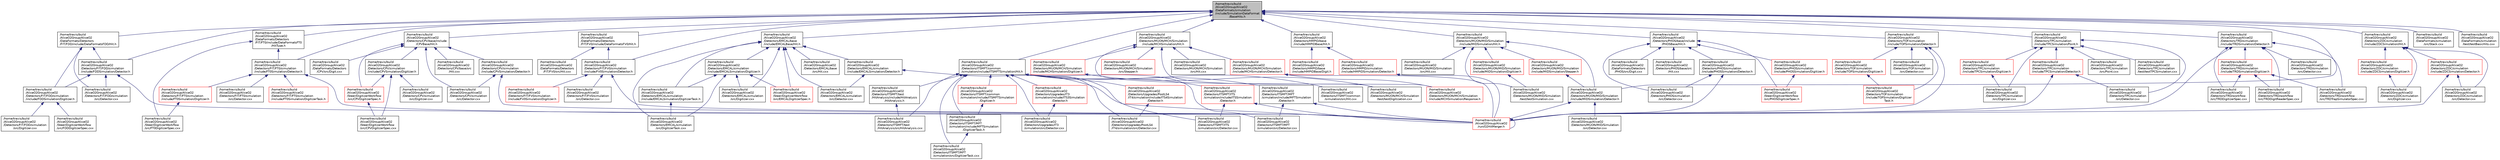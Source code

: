 digraph "/home/travis/build/AliceO2Group/AliceO2/DataFormats/simulation/include/SimulationDataFormat/BaseHits.h"
{
 // INTERACTIVE_SVG=YES
  bgcolor="transparent";
  edge [fontname="Helvetica",fontsize="10",labelfontname="Helvetica",labelfontsize="10"];
  node [fontname="Helvetica",fontsize="10",shape=record];
  Node12 [label="/home/travis/build\l/AliceO2Group/AliceO2\l/DataFormats/simulation\l/include/SimulationDataFormat\l/BaseHits.h",height=0.2,width=0.4,color="black", fillcolor="grey75", style="filled", fontcolor="black"];
  Node12 -> Node13 [dir="back",color="midnightblue",fontsize="10",style="solid",fontname="Helvetica"];
  Node13 [label="/home/travis/build\l/AliceO2Group/AliceO2\l/DataFormats/Detectors\l/FIT/FDD/include/DataFormatsFDD/Hit.h",height=0.2,width=0.4,color="black",URL="$d8/df5/DataFormats_2Detectors_2FIT_2FDD_2include_2DataFormatsFDD_2Hit_8h.html"];
  Node13 -> Node14 [dir="back",color="midnightblue",fontsize="10",style="solid",fontname="Helvetica"];
  Node14 [label="/home/travis/build\l/AliceO2Group/AliceO2\l/Detectors/FIT/FDD/simulation\l/include/FDDSimulation/Detector.h",height=0.2,width=0.4,color="black",URL="$de/d77/FIT_2FDD_2simulation_2include_2FDDSimulation_2Detector_8h.html"];
  Node14 -> Node15 [dir="back",color="midnightblue",fontsize="10",style="solid",fontname="Helvetica"];
  Node15 [label="/home/travis/build\l/AliceO2Group/AliceO2\l/Detectors/FIT/FDD/simulation\l/include/FDDSimulation/Digitizer.h",height=0.2,width=0.4,color="black",URL="$d3/d51/FIT_2FDD_2simulation_2include_2FDDSimulation_2Digitizer_8h.html"];
  Node15 -> Node16 [dir="back",color="midnightblue",fontsize="10",style="solid",fontname="Helvetica"];
  Node16 [label="/home/travis/build\l/AliceO2Group/AliceO2\l/Detectors/FIT/FDD/simulation\l/src/Digitizer.cxx",height=0.2,width=0.4,color="black",URL="$d0/d8c/FIT_2FDD_2simulation_2src_2Digitizer_8cxx.html"];
  Node15 -> Node17 [dir="back",color="midnightblue",fontsize="10",style="solid",fontname="Helvetica"];
  Node17 [label="/home/travis/build\l/AliceO2Group/AliceO2\l/Steer/DigitizerWorkflow\l/src/FDDDigitizerSpec.cxx",height=0.2,width=0.4,color="black",URL="$d2/d97/FDDDigitizerSpec_8cxx.html"];
  Node14 -> Node18 [dir="back",color="midnightblue",fontsize="10",style="solid",fontname="Helvetica"];
  Node18 [label="/home/travis/build\l/AliceO2Group/AliceO2\l/Detectors/FIT/FDD/simulation\l/src/Detector.cxx",height=0.2,width=0.4,color="black",URL="$d3/d0f/FIT_2FDD_2simulation_2src_2Detector_8cxx.html"];
  Node14 -> Node19 [dir="back",color="midnightblue",fontsize="10",style="solid",fontname="Helvetica"];
  Node19 [label="/home/travis/build\l/AliceO2Group/AliceO2\l/run/O2HitMerger.h",height=0.2,width=0.4,color="red",URL="$db/d50/O2HitMerger_8h.html"];
  Node19 -> Node19 [dir="back",color="midnightblue",fontsize="10",style="solid",fontname="Helvetica"];
  Node13 -> Node15 [dir="back",color="midnightblue",fontsize="10",style="solid",fontname="Helvetica"];
  Node13 -> Node18 [dir="back",color="midnightblue",fontsize="10",style="solid",fontname="Helvetica"];
  Node12 -> Node21 [dir="back",color="midnightblue",fontsize="10",style="solid",fontname="Helvetica"];
  Node21 [label="/home/travis/build\l/AliceO2Group/AliceO2\l/DataFormats/Detectors\l/FIT/FT0/include/DataFormatsFT0\l/HitType.h",height=0.2,width=0.4,color="black",URL="$d1/d23/HitType_8h.html",tooltip="Definition of the FIT hits class. "];
  Node21 -> Node22 [dir="back",color="midnightblue",fontsize="10",style="solid",fontname="Helvetica"];
  Node22 [label="/home/travis/build\l/AliceO2Group/AliceO2\l/Detectors/FIT/FT0/simulation\l/include/FT0Simulation/Detector.h",height=0.2,width=0.4,color="black",URL="$d7/d12/FIT_2FT0_2simulation_2include_2FT0Simulation_2Detector_8h.html"];
  Node22 -> Node23 [dir="back",color="midnightblue",fontsize="10",style="solid",fontname="Helvetica"];
  Node23 [label="/home/travis/build\l/AliceO2Group/AliceO2\l/Detectors/FIT/FT0/simulation\l/include/FT0Simulation/Digitizer.h",height=0.2,width=0.4,color="red",URL="$da/d10/FIT_2FT0_2simulation_2include_2FT0Simulation_2Digitizer_8h.html"];
  Node23 -> Node25 [dir="back",color="midnightblue",fontsize="10",style="solid",fontname="Helvetica"];
  Node25 [label="/home/travis/build\l/AliceO2Group/AliceO2\l/Steer/DigitizerWorkflow\l/src/FT0DigitizerSpec.cxx",height=0.2,width=0.4,color="black",URL="$d4/dfd/FT0DigitizerSpec_8cxx.html"];
  Node22 -> Node26 [dir="back",color="midnightblue",fontsize="10",style="solid",fontname="Helvetica"];
  Node26 [label="/home/travis/build\l/AliceO2Group/AliceO2\l/Detectors/FIT/FT0/simulation\l/include/FT0Simulation/DigitizerTask.h",height=0.2,width=0.4,color="red",URL="$dd/d0b/FIT_2FT0_2simulation_2include_2FT0Simulation_2DigitizerTask_8h.html"];
  Node22 -> Node28 [dir="back",color="midnightblue",fontsize="10",style="solid",fontname="Helvetica"];
  Node28 [label="/home/travis/build\l/AliceO2Group/AliceO2\l/Detectors/FIT/FT0/simulation\l/src/Detector.cxx",height=0.2,width=0.4,color="black",URL="$dc/d88/FIT_2FT0_2simulation_2src_2Detector_8cxx.html"];
  Node22 -> Node19 [dir="back",color="midnightblue",fontsize="10",style="solid",fontname="Helvetica"];
  Node21 -> Node25 [dir="back",color="midnightblue",fontsize="10",style="solid",fontname="Helvetica"];
  Node12 -> Node29 [dir="back",color="midnightblue",fontsize="10",style="solid",fontname="Helvetica"];
  Node29 [label="/home/travis/build\l/AliceO2Group/AliceO2\l/DataFormats/Detectors\l/FIT/FV0/include/DataFormatsFV0/Hit.h",height=0.2,width=0.4,color="black",URL="$d7/dd7/DataFormats_2Detectors_2FIT_2FV0_2include_2DataFormatsFV0_2Hit_8h.html"];
  Node29 -> Node30 [dir="back",color="midnightblue",fontsize="10",style="solid",fontname="Helvetica"];
  Node30 [label="/home/travis/build\l/AliceO2Group/AliceO2\l/DataFormats/Detectors\l/FIT/FV0/src/Hit.cxx",height=0.2,width=0.4,color="black",URL="$dc/d84/DataFormats_2Detectors_2FIT_2FV0_2src_2Hit_8cxx.html"];
  Node29 -> Node31 [dir="back",color="midnightblue",fontsize="10",style="solid",fontname="Helvetica"];
  Node31 [label="/home/travis/build\l/AliceO2Group/AliceO2\l/Detectors/FIT/FV0/simulation\l/include/FV0Simulation/Detector.h",height=0.2,width=0.4,color="black",URL="$d5/d26/FIT_2FV0_2simulation_2include_2FV0Simulation_2Detector_8h.html"];
  Node31 -> Node32 [dir="back",color="midnightblue",fontsize="10",style="solid",fontname="Helvetica"];
  Node32 [label="/home/travis/build\l/AliceO2Group/AliceO2\l/Detectors/FIT/FV0/simulation\l/include/FV0Simulation/Digitizer.h",height=0.2,width=0.4,color="red",URL="$d6/d82/FIT_2FV0_2simulation_2include_2FV0Simulation_2Digitizer_8h.html"];
  Node31 -> Node35 [dir="back",color="midnightblue",fontsize="10",style="solid",fontname="Helvetica"];
  Node35 [label="/home/travis/build\l/AliceO2Group/AliceO2\l/Detectors/FIT/FV0/simulation\l/src/Detector.cxx",height=0.2,width=0.4,color="black",URL="$d6/d5c/FIT_2FV0_2simulation_2src_2Detector_8cxx.html"];
  Node31 -> Node19 [dir="back",color="midnightblue",fontsize="10",style="solid",fontname="Helvetica"];
  Node12 -> Node36 [dir="back",color="midnightblue",fontsize="10",style="solid",fontname="Helvetica"];
  Node36 [label="/home/travis/build\l/AliceO2Group/AliceO2\l/DataFormats/simulation\l/src/Stack.cxx",height=0.2,width=0.4,color="black",URL="$dd/d20/Stack_8cxx.html",tooltip="Implementation of the Stack class. "];
  Node12 -> Node37 [dir="back",color="midnightblue",fontsize="10",style="solid",fontname="Helvetica"];
  Node37 [label="/home/travis/build\l/AliceO2Group/AliceO2\l/DataFormats/simulation\l/test/testBasicHits.cxx",height=0.2,width=0.4,color="black",URL="$da/df0/testBasicHits_8cxx.html"];
  Node12 -> Node38 [dir="back",color="midnightblue",fontsize="10",style="solid",fontname="Helvetica"];
  Node38 [label="/home/travis/build\l/AliceO2Group/AliceO2\l/Detectors/CPV/base/include\l/CPVBase/Hit.h",height=0.2,width=0.4,color="black",URL="$db/dd0/Detectors_2CPV_2base_2include_2CPVBase_2Hit_8h.html"];
  Node38 -> Node39 [dir="back",color="midnightblue",fontsize="10",style="solid",fontname="Helvetica"];
  Node39 [label="/home/travis/build\l/AliceO2Group/AliceO2\l/DataFormats/Detectors\l/CPV/src/Digit.cxx",height=0.2,width=0.4,color="black",URL="$d4/d01/DataFormats_2Detectors_2CPV_2src_2Digit_8cxx.html"];
  Node38 -> Node40 [dir="back",color="midnightblue",fontsize="10",style="solid",fontname="Helvetica"];
  Node40 [label="/home/travis/build\l/AliceO2Group/AliceO2\l/Detectors/CPV/base/src\l/Hit.cxx",height=0.2,width=0.4,color="black",URL="$d2/dfe/Detectors_2CPV_2base_2src_2Hit_8cxx.html"];
  Node38 -> Node41 [dir="back",color="midnightblue",fontsize="10",style="solid",fontname="Helvetica"];
  Node41 [label="/home/travis/build\l/AliceO2Group/AliceO2\l/Detectors/CPV/simulation\l/include/CPVSimulation/Detector.h",height=0.2,width=0.4,color="black",URL="$d3/de1/CPV_2simulation_2include_2CPVSimulation_2Detector_8h.html"];
  Node41 -> Node42 [dir="back",color="midnightblue",fontsize="10",style="solid",fontname="Helvetica"];
  Node42 [label="/home/travis/build\l/AliceO2Group/AliceO2\l/Detectors/CPV/simulation\l/src/Detector.cxx",height=0.2,width=0.4,color="black",URL="$de/de0/CPV_2simulation_2src_2Detector_8cxx.html"];
  Node41 -> Node19 [dir="back",color="midnightblue",fontsize="10",style="solid",fontname="Helvetica"];
  Node38 -> Node43 [dir="back",color="midnightblue",fontsize="10",style="solid",fontname="Helvetica"];
  Node43 [label="/home/travis/build\l/AliceO2Group/AliceO2\l/Detectors/CPV/simulation\l/include/CPVSimulation/Digitizer.h",height=0.2,width=0.4,color="black",URL="$d4/d37/CPV_2simulation_2include_2CPVSimulation_2Digitizer_8h.html"];
  Node43 -> Node44 [dir="back",color="midnightblue",fontsize="10",style="solid",fontname="Helvetica"];
  Node44 [label="/home/travis/build\l/AliceO2Group/AliceO2\l/Detectors/CPV/simulation\l/src/Digitizer.cxx",height=0.2,width=0.4,color="black",URL="$d3/d11/CPV_2simulation_2src_2Digitizer_8cxx.html"];
  Node43 -> Node45 [dir="back",color="midnightblue",fontsize="10",style="solid",fontname="Helvetica"];
  Node45 [label="/home/travis/build\l/AliceO2Group/AliceO2\l/Steer/DigitizerWorkflow\l/src/CPVDigitizerSpec.h",height=0.2,width=0.4,color="red",URL="$d1/d37/CPVDigitizerSpec_8h.html"];
  Node45 -> Node46 [dir="back",color="midnightblue",fontsize="10",style="solid",fontname="Helvetica"];
  Node46 [label="/home/travis/build\l/AliceO2Group/AliceO2\l/Steer/DigitizerWorkflow\l/src/CPVDigitizerSpec.cxx",height=0.2,width=0.4,color="black",URL="$da/dfe/CPVDigitizerSpec_8cxx.html"];
  Node43 -> Node46 [dir="back",color="midnightblue",fontsize="10",style="solid",fontname="Helvetica"];
  Node38 -> Node42 [dir="back",color="midnightblue",fontsize="10",style="solid",fontname="Helvetica"];
  Node38 -> Node45 [dir="back",color="midnightblue",fontsize="10",style="solid",fontname="Helvetica"];
  Node12 -> Node48 [dir="back",color="midnightblue",fontsize="10",style="solid",fontname="Helvetica"];
  Node48 [label="/home/travis/build\l/AliceO2Group/AliceO2\l/Detectors/EMCAL/base\l/include/EMCALBase/Hit.h",height=0.2,width=0.4,color="black",URL="$d8/d16/Detectors_2EMCAL_2base_2include_2EMCALBase_2Hit_8h.html"];
  Node48 -> Node49 [dir="back",color="midnightblue",fontsize="10",style="solid",fontname="Helvetica"];
  Node49 [label="/home/travis/build\l/AliceO2Group/AliceO2\l/Detectors/EMCAL/base\l/src/Hit.cxx",height=0.2,width=0.4,color="black",URL="$da/dad/Detectors_2EMCAL_2base_2src_2Hit_8cxx.html"];
  Node48 -> Node50 [dir="back",color="midnightblue",fontsize="10",style="solid",fontname="Helvetica"];
  Node50 [label="/home/travis/build\l/AliceO2Group/AliceO2\l/Detectors/EMCAL/simulation\l/include/EMCALSimulation/Detector.h",height=0.2,width=0.4,color="black",URL="$d8/d3d/EMCAL_2simulation_2include_2EMCALSimulation_2Detector_8h.html"];
  Node50 -> Node51 [dir="back",color="midnightblue",fontsize="10",style="solid",fontname="Helvetica"];
  Node51 [label="/home/travis/build\l/AliceO2Group/AliceO2\l/Detectors/EMCAL/simulation\l/src/Detector.cxx",height=0.2,width=0.4,color="black",URL="$da/d98/EMCAL_2simulation_2src_2Detector_8cxx.html"];
  Node50 -> Node19 [dir="back",color="midnightblue",fontsize="10",style="solid",fontname="Helvetica"];
  Node48 -> Node52 [dir="back",color="midnightblue",fontsize="10",style="solid",fontname="Helvetica"];
  Node52 [label="/home/travis/build\l/AliceO2Group/AliceO2\l/Detectors/EMCAL/simulation\l/include/EMCALSimulation/Digitizer.h",height=0.2,width=0.4,color="black",URL="$d8/d19/EMCAL_2simulation_2include_2EMCALSimulation_2Digitizer_8h.html"];
  Node52 -> Node53 [dir="back",color="midnightblue",fontsize="10",style="solid",fontname="Helvetica"];
  Node53 [label="/home/travis/build\l/AliceO2Group/AliceO2\l/Detectors/EMCAL/simulation\l/include/EMCALSimulation/DigitizerTask.h",height=0.2,width=0.4,color="black",URL="$d6/d0e/EMCAL_2simulation_2include_2EMCALSimulation_2DigitizerTask_8h.html"];
  Node53 -> Node54 [dir="back",color="midnightblue",fontsize="10",style="solid",fontname="Helvetica"];
  Node54 [label="/home/travis/build\l/AliceO2Group/AliceO2\l/Detectors/EMCAL/simulation\l/src/DigitizerTask.cxx",height=0.2,width=0.4,color="black",URL="$df/df1/EMCAL_2simulation_2src_2DigitizerTask_8cxx.html"];
  Node52 -> Node55 [dir="back",color="midnightblue",fontsize="10",style="solid",fontname="Helvetica"];
  Node55 [label="/home/travis/build\l/AliceO2Group/AliceO2\l/Detectors/EMCAL/simulation\l/src/Digitizer.cxx",height=0.2,width=0.4,color="black",URL="$de/d7d/EMCAL_2simulation_2src_2Digitizer_8cxx.html"];
  Node52 -> Node54 [dir="back",color="midnightblue",fontsize="10",style="solid",fontname="Helvetica"];
  Node52 -> Node56 [dir="back",color="midnightblue",fontsize="10",style="solid",fontname="Helvetica"];
  Node56 [label="/home/travis/build\l/AliceO2Group/AliceO2\l/Steer/DigitizerWorkflow\l/src/EMCALDigitizerSpec.h",height=0.2,width=0.4,color="red",URL="$df/d81/EMCALDigitizerSpec_8h.html"];
  Node48 -> Node53 [dir="back",color="midnightblue",fontsize="10",style="solid",fontname="Helvetica"];
  Node48 -> Node51 [dir="back",color="midnightblue",fontsize="10",style="solid",fontname="Helvetica"];
  Node48 -> Node55 [dir="back",color="midnightblue",fontsize="10",style="solid",fontname="Helvetica"];
  Node48 -> Node54 [dir="back",color="midnightblue",fontsize="10",style="solid",fontname="Helvetica"];
  Node48 -> Node56 [dir="back",color="midnightblue",fontsize="10",style="solid",fontname="Helvetica"];
  Node12 -> Node14 [dir="back",color="midnightblue",fontsize="10",style="solid",fontname="Helvetica"];
  Node12 -> Node22 [dir="back",color="midnightblue",fontsize="10",style="solid",fontname="Helvetica"];
  Node12 -> Node31 [dir="back",color="midnightblue",fontsize="10",style="solid",fontname="Helvetica"];
  Node12 -> Node58 [dir="back",color="midnightblue",fontsize="10",style="solid",fontname="Helvetica"];
  Node58 [label="/home/travis/build\l/AliceO2Group/AliceO2\l/Detectors/HMPID/base\l/include/HMPIDBase/Hit.h",height=0.2,width=0.4,color="black",URL="$d5/deb/Detectors_2HMPID_2base_2include_2HMPIDBase_2Hit_8h.html"];
  Node58 -> Node59 [dir="back",color="midnightblue",fontsize="10",style="solid",fontname="Helvetica"];
  Node59 [label="/home/travis/build\l/AliceO2Group/AliceO2\l/Detectors/HMPID/base\l/include/HMPIDBase/Digit.h",height=0.2,width=0.4,color="red",URL="$da/d3c/Detectors_2HMPID_2base_2include_2HMPIDBase_2Digit_8h.html"];
  Node58 -> Node65 [dir="back",color="midnightblue",fontsize="10",style="solid",fontname="Helvetica"];
  Node65 [label="/home/travis/build\l/AliceO2Group/AliceO2\l/Detectors/HMPID/simulation\l/include/HMPIDSimulation/Detector.h",height=0.2,width=0.4,color="red",URL="$df/d79/HMPID_2simulation_2include_2HMPIDSimulation_2Detector_8h.html"];
  Node65 -> Node19 [dir="back",color="midnightblue",fontsize="10",style="solid",fontname="Helvetica"];
  Node12 -> Node67 [dir="back",color="midnightblue",fontsize="10",style="solid",fontname="Helvetica"];
  Node67 [label="/home/travis/build\l/AliceO2Group/AliceO2\l/Detectors/ITSMFT/common\l/simulation/include/ITSMFTSimulation/Hit.h",height=0.2,width=0.4,color="black",URL="$d9/d4e/Detectors_2ITSMFT_2common_2simulation_2include_2ITSMFTSimulation_2Hit_8h.html"];
  Node67 -> Node68 [dir="back",color="midnightblue",fontsize="10",style="solid",fontname="Helvetica"];
  Node68 [label="/home/travis/build\l/AliceO2Group/AliceO2\l/Detectors/ITSMFT/common\l/simulation/include/ITSMFTSimulation\l/Digitizer.h",height=0.2,width=0.4,color="red",URL="$d7/d9c/ITSMFT_2common_2simulation_2include_2ITSMFTSimulation_2Digitizer_8h.html"];
  Node68 -> Node70 [dir="back",color="midnightblue",fontsize="10",style="solid",fontname="Helvetica"];
  Node70 [label="/home/travis/build\l/AliceO2Group/AliceO2\l/Detectors/ITSMFT/MFT\l/simulation/include/MFTSimulation\l/DigitizerTask.h",height=0.2,width=0.4,color="black",URL="$dd/d11/ITSMFT_2MFT_2simulation_2include_2MFTSimulation_2DigitizerTask_8h.html"];
  Node70 -> Node71 [dir="back",color="midnightblue",fontsize="10",style="solid",fontname="Helvetica"];
  Node71 [label="/home/travis/build\l/AliceO2Group/AliceO2\l/Detectors/ITSMFT/MFT\l/simulation/src/DigitizerTask.cxx",height=0.2,width=0.4,color="black",URL="$d6/d87/ITSMFT_2MFT_2simulation_2src_2DigitizerTask_8cxx.html"];
  Node67 -> Node73 [dir="back",color="midnightblue",fontsize="10",style="solid",fontname="Helvetica"];
  Node73 [label="/home/travis/build\l/AliceO2Group/AliceO2\l/Detectors/ITSMFT/common\l/simulation/src/Hit.cxx",height=0.2,width=0.4,color="black",URL="$d4/d42/Detectors_2ITSMFT_2common_2simulation_2src_2Hit_8cxx.html"];
  Node67 -> Node74 [dir="back",color="midnightblue",fontsize="10",style="solid",fontname="Helvetica"];
  Node74 [label="/home/travis/build\l/AliceO2Group/AliceO2\l/Detectors/ITSMFT/ITS\l/simulation/include/ITSSimulation\l/Detector.h",height=0.2,width=0.4,color="red",URL="$d6/d8d/ITSMFT_2ITS_2simulation_2include_2ITSSimulation_2Detector_8h.html"];
  Node74 -> Node78 [dir="back",color="midnightblue",fontsize="10",style="solid",fontname="Helvetica"];
  Node78 [label="/home/travis/build\l/AliceO2Group/AliceO2\l/Detectors/ITSMFT/ITS\l/simulation/src/Detector.cxx",height=0.2,width=0.4,color="black",URL="$d9/d0d/ITSMFT_2ITS_2simulation_2src_2Detector_8cxx.html"];
  Node74 -> Node19 [dir="back",color="midnightblue",fontsize="10",style="solid",fontname="Helvetica"];
  Node67 -> Node78 [dir="back",color="midnightblue",fontsize="10",style="solid",fontname="Helvetica"];
  Node67 -> Node83 [dir="back",color="midnightblue",fontsize="10",style="solid",fontname="Helvetica"];
  Node83 [label="/home/travis/build\l/AliceO2Group/AliceO2\l/Detectors/ITSMFT/MFT\l/simulation/include/MFTSimulation\l/Detector.h",height=0.2,width=0.4,color="black",URL="$d5/d9e/ITSMFT_2MFT_2simulation_2include_2MFTSimulation_2Detector_8h.html"];
  Node83 -> Node84 [dir="back",color="midnightblue",fontsize="10",style="solid",fontname="Helvetica"];
  Node84 [label="/home/travis/build\l/AliceO2Group/AliceO2\l/Detectors/ITSMFT/MFT\l/simulation/src/Detector.cxx",height=0.2,width=0.4,color="black",URL="$d0/d6b/ITSMFT_2MFT_2simulation_2src_2Detector_8cxx.html"];
  Node83 -> Node19 [dir="back",color="midnightblue",fontsize="10",style="solid",fontname="Helvetica"];
  Node67 -> Node70 [dir="back",color="midnightblue",fontsize="10",style="solid",fontname="Helvetica"];
  Node67 -> Node84 [dir="back",color="midnightblue",fontsize="10",style="solid",fontname="Helvetica"];
  Node67 -> Node71 [dir="back",color="midnightblue",fontsize="10",style="solid",fontname="Helvetica"];
  Node67 -> Node85 [dir="back",color="midnightblue",fontsize="10",style="solid",fontname="Helvetica"];
  Node85 [label="/home/travis/build\l/AliceO2Group/AliceO2\l/Detectors/ITSMFT/test\l/HitAnalysis/include/HitAnalysis\l/HitAnalysis.h",height=0.2,width=0.4,color="black",URL="$da/d9d/HitAnalysis_8h.html"];
  Node85 -> Node86 [dir="back",color="midnightblue",fontsize="10",style="solid",fontname="Helvetica"];
  Node86 [label="/home/travis/build\l/AliceO2Group/AliceO2\l/Detectors/ITSMFT/test\l/HitAnalysis/src/HitAnalysis.cxx",height=0.2,width=0.4,color="black",URL="$d7/d4c/HitAnalysis_8cxx.html"];
  Node67 -> Node86 [dir="back",color="midnightblue",fontsize="10",style="solid",fontname="Helvetica"];
  Node67 -> Node87 [dir="back",color="midnightblue",fontsize="10",style="solid",fontname="Helvetica"];
  Node87 [label="/home/travis/build\l/AliceO2Group/AliceO2\l/Detectors/Upgrades/IT3\l/simulation/include/ITS3Simulation\l/Detector.h",height=0.2,width=0.4,color="red",URL="$d0/da0/Upgrades_2IT3_2simulation_2include_2ITS3Simulation_2Detector_8h.html"];
  Node87 -> Node91 [dir="back",color="midnightblue",fontsize="10",style="solid",fontname="Helvetica"];
  Node91 [label="/home/travis/build\l/AliceO2Group/AliceO2\l/Detectors/Upgrades/IT3\l/simulation/src/Detector.cxx",height=0.2,width=0.4,color="black",URL="$d0/d7e/Upgrades_2IT3_2simulation_2src_2Detector_8cxx.html"];
  Node67 -> Node91 [dir="back",color="midnightblue",fontsize="10",style="solid",fontname="Helvetica"];
  Node67 -> Node95 [dir="back",color="midnightblue",fontsize="10",style="solid",fontname="Helvetica"];
  Node95 [label="/home/travis/build\l/AliceO2Group/AliceO2\l/Detectors/Upgrades/PostLS4\l/IT4/simulation/include/ITS4Simulation\l/Detector.h",height=0.2,width=0.4,color="red",URL="$d5/dee/Upgrades_2PostLS4_2IT4_2simulation_2include_2ITS4Simulation_2Detector_8h.html"];
  Node95 -> Node99 [dir="back",color="midnightblue",fontsize="10",style="solid",fontname="Helvetica"];
  Node99 [label="/home/travis/build\l/AliceO2Group/AliceO2\l/Detectors/Upgrades/PostLS4\l/IT4/simulation/src/Detector.cxx",height=0.2,width=0.4,color="black",URL="$d8/d97/Upgrades_2PostLS4_2IT4_2simulation_2src_2Detector_8cxx.html"];
  Node67 -> Node99 [dir="back",color="midnightblue",fontsize="10",style="solid",fontname="Helvetica"];
  Node12 -> Node103 [dir="back",color="midnightblue",fontsize="10",style="solid",fontname="Helvetica"];
  Node103 [label="/home/travis/build\l/AliceO2Group/AliceO2\l/Detectors/MUON/MCH/Simulation\l/include/MCHSimulation/Hit.h",height=0.2,width=0.4,color="black",URL="$d5/daf/Detectors_2MUON_2MCH_2Simulation_2include_2MCHSimulation_2Hit_8h.html"];
  Node103 -> Node104 [dir="back",color="midnightblue",fontsize="10",style="solid",fontname="Helvetica"];
  Node104 [label="/home/travis/build\l/AliceO2Group/AliceO2\l/Detectors/MUON/MCH/Simulation\l/include/MCHSimulation/Detector.h",height=0.2,width=0.4,color="red",URL="$dc/dab/MUON_2MCH_2Simulation_2include_2MCHSimulation_2Detector_8h.html"];
  Node104 -> Node105 [dir="back",color="midnightblue",fontsize="10",style="solid",fontname="Helvetica"];
  Node105 [label="/home/travis/build\l/AliceO2Group/AliceO2\l/Detectors/MUON/MCH/Simulation\l/include/MCHSimulation/Response.h",height=0.2,width=0.4,color="red",URL="$df/d3f/Response_8h.html"];
  Node104 -> Node19 [dir="back",color="midnightblue",fontsize="10",style="solid",fontname="Helvetica"];
  Node103 -> Node112 [dir="back",color="midnightblue",fontsize="10",style="solid",fontname="Helvetica"];
  Node112 [label="/home/travis/build\l/AliceO2Group/AliceO2\l/Detectors/MUON/MCH/Simulation\l/include/MCHSimulation/Digitizer.h",height=0.2,width=0.4,color="red",URL="$da/d5e/MUON_2MCH_2Simulation_2include_2MCHSimulation_2Digitizer_8h.html"];
  Node112 -> Node113 [dir="back",color="midnightblue",fontsize="10",style="solid",fontname="Helvetica"];
  Node113 [label="/home/travis/build\l/AliceO2Group/AliceO2\l/Detectors/MUON/MCH/Simulation\l/test/testDigitization.cxx",height=0.2,width=0.4,color="black",URL="$dc/dc3/testDigitization_8cxx.html"];
  Node103 -> Node105 [dir="back",color="midnightblue",fontsize="10",style="solid",fontname="Helvetica"];
  Node103 -> Node114 [dir="back",color="midnightblue",fontsize="10",style="solid",fontname="Helvetica"];
  Node114 [label="/home/travis/build\l/AliceO2Group/AliceO2\l/Detectors/MUON/MCH/Simulation\l/src/Stepper.h",height=0.2,width=0.4,color="red",URL="$d1/d9c/MCH_2Simulation_2src_2Stepper_8h.html"];
  Node103 -> Node116 [dir="back",color="midnightblue",fontsize="10",style="solid",fontname="Helvetica"];
  Node116 [label="/home/travis/build\l/AliceO2Group/AliceO2\l/Detectors/MUON/MCH/Simulation\l/src/Hit.cxx",height=0.2,width=0.4,color="black",URL="$dd/db5/Detectors_2MUON_2MCH_2Simulation_2src_2Hit_8cxx.html"];
  Node103 -> Node113 [dir="back",color="midnightblue",fontsize="10",style="solid",fontname="Helvetica"];
  Node12 -> Node117 [dir="back",color="midnightblue",fontsize="10",style="solid",fontname="Helvetica"];
  Node117 [label="/home/travis/build\l/AliceO2Group/AliceO2\l/Detectors/MUON/MID/Simulation\l/include/MIDSimulation/Detector.h",height=0.2,width=0.4,color="black",URL="$df/d06/MUON_2MID_2Simulation_2include_2MIDSimulation_2Detector_8h.html"];
  Node117 -> Node118 [dir="back",color="midnightblue",fontsize="10",style="solid",fontname="Helvetica"];
  Node118 [label="/home/travis/build\l/AliceO2Group/AliceO2\l/Detectors/MUON/MID/Simulation\l/src/Detector.cxx",height=0.2,width=0.4,color="black",URL="$db/dac/MUON_2MID_2Simulation_2src_2Detector_8cxx.html"];
  Node117 -> Node19 [dir="back",color="midnightblue",fontsize="10",style="solid",fontname="Helvetica"];
  Node12 -> Node119 [dir="back",color="midnightblue",fontsize="10",style="solid",fontname="Helvetica"];
  Node119 [label="/home/travis/build\l/AliceO2Group/AliceO2\l/Detectors/MUON/MID/Simulation\l/include/MIDSimulation/Hit.h",height=0.2,width=0.4,color="black",URL="$d7/d8d/Detectors_2MUON_2MID_2Simulation_2include_2MIDSimulation_2Hit_8h.html",tooltip="Hit for MID. "];
  Node119 -> Node117 [dir="back",color="midnightblue",fontsize="10",style="solid",fontname="Helvetica"];
  Node119 -> Node120 [dir="back",color="midnightblue",fontsize="10",style="solid",fontname="Helvetica"];
  Node120 [label="/home/travis/build\l/AliceO2Group/AliceO2\l/Detectors/MUON/MID/Simulation\l/include/MIDSimulation/Digitizer.h",height=0.2,width=0.4,color="red",URL="$da/de1/MUON_2MID_2Simulation_2include_2MIDSimulation_2Digitizer_8h.html",tooltip="Digitizer for MID. "];
  Node120 -> Node122 [dir="back",color="midnightblue",fontsize="10",style="solid",fontname="Helvetica"];
  Node122 [label="/home/travis/build\l/AliceO2Group/AliceO2\l/Detectors/MUON/MID/Simulation\l/test/testSimulation.cxx",height=0.2,width=0.4,color="black",URL="$d6/d45/testSimulation_8cxx.html"];
  Node119 -> Node124 [dir="back",color="midnightblue",fontsize="10",style="solid",fontname="Helvetica"];
  Node124 [label="/home/travis/build\l/AliceO2Group/AliceO2\l/Detectors/MUON/MID/Simulation\l/include/MIDSimulation/Stepper.h",height=0.2,width=0.4,color="red",URL="$d0/d2e/MID_2Simulation_2include_2MIDSimulation_2Stepper_8h.html"];
  Node124 -> Node117 [dir="back",color="midnightblue",fontsize="10",style="solid",fontname="Helvetica"];
  Node119 -> Node126 [dir="back",color="midnightblue",fontsize="10",style="solid",fontname="Helvetica"];
  Node126 [label="/home/travis/build\l/AliceO2Group/AliceO2\l/Detectors/MUON/MID/Simulation\l/src/Hit.cxx",height=0.2,width=0.4,color="black",URL="$d9/dab/Detectors_2MUON_2MID_2Simulation_2src_2Hit_8cxx.html",tooltip="Implementation of hit for MID. "];
  Node119 -> Node122 [dir="back",color="midnightblue",fontsize="10",style="solid",fontname="Helvetica"];
  Node12 -> Node127 [dir="back",color="midnightblue",fontsize="10",style="solid",fontname="Helvetica"];
  Node127 [label="/home/travis/build\l/AliceO2Group/AliceO2\l/Detectors/PHOS/base/include\l/PHOSBase/Hit.h",height=0.2,width=0.4,color="black",URL="$db/dad/Detectors_2PHOS_2base_2include_2PHOSBase_2Hit_8h.html"];
  Node127 -> Node128 [dir="back",color="midnightblue",fontsize="10",style="solid",fontname="Helvetica"];
  Node128 [label="/home/travis/build\l/AliceO2Group/AliceO2\l/DataFormats/Detectors\l/PHOS/src/Digit.cxx",height=0.2,width=0.4,color="black",URL="$d6/d05/DataFormats_2Detectors_2PHOS_2src_2Digit_8cxx.html"];
  Node127 -> Node129 [dir="back",color="midnightblue",fontsize="10",style="solid",fontname="Helvetica"];
  Node129 [label="/home/travis/build\l/AliceO2Group/AliceO2\l/Detectors/PHOS/base/src\l/Hit.cxx",height=0.2,width=0.4,color="black",URL="$d9/d55/Detectors_2PHOS_2base_2src_2Hit_8cxx.html"];
  Node127 -> Node130 [dir="back",color="midnightblue",fontsize="10",style="solid",fontname="Helvetica"];
  Node130 [label="/home/travis/build\l/AliceO2Group/AliceO2\l/Detectors/PHOS/simulation\l/include/PHOSSimulation/Detector.h",height=0.2,width=0.4,color="black",URL="$d4/dd8/PHOS_2simulation_2include_2PHOSSimulation_2Detector_8h.html"];
  Node130 -> Node131 [dir="back",color="midnightblue",fontsize="10",style="solid",fontname="Helvetica"];
  Node131 [label="/home/travis/build\l/AliceO2Group/AliceO2\l/Detectors/PHOS/simulation\l/src/Detector.cxx",height=0.2,width=0.4,color="black",URL="$df/d4d/PHOS_2simulation_2src_2Detector_8cxx.html"];
  Node130 -> Node19 [dir="back",color="midnightblue",fontsize="10",style="solid",fontname="Helvetica"];
  Node127 -> Node132 [dir="back",color="midnightblue",fontsize="10",style="solid",fontname="Helvetica"];
  Node132 [label="/home/travis/build\l/AliceO2Group/AliceO2\l/Detectors/PHOS/simulation\l/include/PHOSSimulation/Digitizer.h",height=0.2,width=0.4,color="red",URL="$d6/d4b/PHOS_2simulation_2include_2PHOSSimulation_2Digitizer_8h.html"];
  Node132 -> Node134 [dir="back",color="midnightblue",fontsize="10",style="solid",fontname="Helvetica"];
  Node134 [label="/home/travis/build\l/AliceO2Group/AliceO2\l/Steer/DigitizerWorkflow\l/src/PHOSDigitizerSpec.h",height=0.2,width=0.4,color="red",URL="$dd/d48/PHOSDigitizerSpec_8h.html"];
  Node127 -> Node131 [dir="back",color="midnightblue",fontsize="10",style="solid",fontname="Helvetica"];
  Node127 -> Node134 [dir="back",color="midnightblue",fontsize="10",style="solid",fontname="Helvetica"];
  Node12 -> Node136 [dir="back",color="midnightblue",fontsize="10",style="solid",fontname="Helvetica"];
  Node136 [label="/home/travis/build\l/AliceO2Group/AliceO2\l/Detectors/TOF/simulation\l/include/TOFSimulation/Detector.h",height=0.2,width=0.4,color="black",URL="$d5/d3c/TOF_2simulation_2include_2TOFSimulation_2Detector_8h.html"];
  Node136 -> Node137 [dir="back",color="midnightblue",fontsize="10",style="solid",fontname="Helvetica"];
  Node137 [label="/home/travis/build\l/AliceO2Group/AliceO2\l/Detectors/TOF/simulation\l/include/TOFSimulation/Digitizer.h",height=0.2,width=0.4,color="red",URL="$d0/d85/TOF_2simulation_2include_2TOFSimulation_2Digitizer_8h.html"];
  Node137 -> Node138 [dir="back",color="midnightblue",fontsize="10",style="solid",fontname="Helvetica"];
  Node138 [label="/home/travis/build\l/AliceO2Group/AliceO2\l/Detectors/TOF/simulation\l/include/TOFSimulation/Digitizer\lTask.h",height=0.2,width=0.4,color="red",URL="$d8/dc6/TOF_2simulation_2include_2TOFSimulation_2DigitizerTask_8h.html"];
  Node136 -> Node138 [dir="back",color="midnightblue",fontsize="10",style="solid",fontname="Helvetica"];
  Node136 -> Node142 [dir="back",color="midnightblue",fontsize="10",style="solid",fontname="Helvetica"];
  Node142 [label="/home/travis/build\l/AliceO2Group/AliceO2\l/Detectors/TOF/simulation\l/src/Detector.cxx",height=0.2,width=0.4,color="black",URL="$d4/d59/TOF_2simulation_2src_2Detector_8cxx.html"];
  Node136 -> Node19 [dir="back",color="midnightblue",fontsize="10",style="solid",fontname="Helvetica"];
  Node12 -> Node143 [dir="back",color="midnightblue",fontsize="10",style="solid",fontname="Helvetica"];
  Node143 [label="/home/travis/build\l/AliceO2Group/AliceO2\l/Detectors/TPC/simulation\l/include/TPCSimulation/Point.h",height=0.2,width=0.4,color="black",URL="$d4/de5/Point_8h.html",tooltip="Class for TPC Point. "];
  Node143 -> Node144 [dir="back",color="midnightblue",fontsize="10",style="solid",fontname="Helvetica"];
  Node144 [label="/home/travis/build\l/AliceO2Group/AliceO2\l/Detectors/TPC/simulation\l/include/TPCSimulation/Detector.h",height=0.2,width=0.4,color="red",URL="$da/d96/TPC_2simulation_2include_2TPCSimulation_2Detector_8h.html"];
  Node144 -> Node147 [dir="back",color="midnightblue",fontsize="10",style="solid",fontname="Helvetica"];
  Node147 [label="/home/travis/build\l/AliceO2Group/AliceO2\l/Detectors/TPC/simulation\l/src/Detector.cxx",height=0.2,width=0.4,color="black",URL="$d2/d2c/TPC_2simulation_2src_2Detector_8cxx.html"];
  Node144 -> Node19 [dir="back",color="midnightblue",fontsize="10",style="solid",fontname="Helvetica"];
  Node143 -> Node150 [dir="back",color="midnightblue",fontsize="10",style="solid",fontname="Helvetica"];
  Node150 [label="/home/travis/build\l/AliceO2Group/AliceO2\l/Detectors/TPC/simulation\l/include/TPCSimulation/Digitizer.h",height=0.2,width=0.4,color="red",URL="$de/d92/TPC_2simulation_2include_2TPCSimulation_2Digitizer_8h.html"];
  Node150 -> Node151 [dir="back",color="midnightblue",fontsize="10",style="solid",fontname="Helvetica"];
  Node151 [label="/home/travis/build\l/AliceO2Group/AliceO2\l/Detectors/TPC/simulation\l/src/Digitizer.cxx",height=0.2,width=0.4,color="black",URL="$d7/d0a/TPC_2simulation_2src_2Digitizer_8cxx.html"];
  Node143 -> Node147 [dir="back",color="midnightblue",fontsize="10",style="solid",fontname="Helvetica"];
  Node143 -> Node151 [dir="back",color="midnightblue",fontsize="10",style="solid",fontname="Helvetica"];
  Node143 -> Node152 [dir="back",color="midnightblue",fontsize="10",style="solid",fontname="Helvetica"];
  Node152 [label="/home/travis/build\l/AliceO2Group/AliceO2\l/Detectors/TPC/simulation\l/src/Point.cxx",height=0.2,width=0.4,color="black",URL="$d3/df4/Point_8cxx.html"];
  Node143 -> Node153 [dir="back",color="midnightblue",fontsize="10",style="solid",fontname="Helvetica"];
  Node153 [label="/home/travis/build\l/AliceO2Group/AliceO2\l/Detectors/TPC/simulation\l/test/testTPCSimulation.cxx",height=0.2,width=0.4,color="black",URL="$dd/dd7/testTPCSimulation_8cxx.html",tooltip="This task tests several small components of the TPC simulation. "];
  Node12 -> Node154 [dir="back",color="midnightblue",fontsize="10",style="solid",fontname="Helvetica"];
  Node154 [label="/home/travis/build\l/AliceO2Group/AliceO2\l/Detectors/TRD/simulation\l/include/TRDSimulation/Detector.h",height=0.2,width=0.4,color="black",URL="$df/df0/TRD_2simulation_2include_2TRDSimulation_2Detector_8h.html"];
  Node154 -> Node155 [dir="back",color="midnightblue",fontsize="10",style="solid",fontname="Helvetica"];
  Node155 [label="/home/travis/build\l/AliceO2Group/AliceO2\l/Detectors/TRD/simulation\l/include/TRDSimulation/Digitizer.h",height=0.2,width=0.4,color="red",URL="$d4/dae/TRD_2simulation_2include_2TRDSimulation_2Digitizer_8h.html"];
  Node155 -> Node164 [dir="back",color="midnightblue",fontsize="10",style="solid",fontname="Helvetica"];
  Node164 [label="/home/travis/build\l/AliceO2Group/AliceO2\l/Detectors/TRD/workflow\l/src/TRDDigitizerSpec.cxx",height=0.2,width=0.4,color="black",URL="$d6/df2/TRDDigitizerSpec_8cxx.html"];
  Node155 -> Node162 [dir="back",color="midnightblue",fontsize="10",style="solid",fontname="Helvetica"];
  Node162 [label="/home/travis/build\l/AliceO2Group/AliceO2\l/Detectors/TRD/workflow\l/src/TRDDigitReaderSpec.cxx",height=0.2,width=0.4,color="black",URL="$d7/da6/TRDDigitReaderSpec_8cxx.html"];
  Node155 -> Node160 [dir="back",color="midnightblue",fontsize="10",style="solid",fontname="Helvetica"];
  Node160 [label="/home/travis/build\l/AliceO2Group/AliceO2\l/Detectors/TRD/workflow\l/src/TRDTrapSimulatorSpec.cxx",height=0.2,width=0.4,color="black",URL="$dd/de7/TRDTrapSimulatorSpec_8cxx.html"];
  Node154 -> Node165 [dir="back",color="midnightblue",fontsize="10",style="solid",fontname="Helvetica"];
  Node165 [label="/home/travis/build\l/AliceO2Group/AliceO2\l/Detectors/TRD/simulation\l/src/Detector.cxx",height=0.2,width=0.4,color="black",URL="$da/d16/TRD_2simulation_2src_2Detector_8cxx.html"];
  Node154 -> Node164 [dir="back",color="midnightblue",fontsize="10",style="solid",fontname="Helvetica"];
  Node154 -> Node162 [dir="back",color="midnightblue",fontsize="10",style="solid",fontname="Helvetica"];
  Node154 -> Node160 [dir="back",color="midnightblue",fontsize="10",style="solid",fontname="Helvetica"];
  Node154 -> Node19 [dir="back",color="midnightblue",fontsize="10",style="solid",fontname="Helvetica"];
  Node12 -> Node166 [dir="back",color="midnightblue",fontsize="10",style="solid",fontname="Helvetica"];
  Node166 [label="/home/travis/build\l/AliceO2Group/AliceO2\l/Detectors/ZDC/simulation\l/include/ZDCSimulation/Hit.h",height=0.2,width=0.4,color="black",URL="$dd/de7/Detectors_2ZDC_2simulation_2include_2ZDCSimulation_2Hit_8h.html"];
  Node166 -> Node167 [dir="back",color="midnightblue",fontsize="10",style="solid",fontname="Helvetica"];
  Node167 [label="/home/travis/build\l/AliceO2Group/AliceO2\l/Detectors/ZDC/simulation\l/include/ZDCSimulation/Detector.h",height=0.2,width=0.4,color="red",URL="$de/d29/ZDC_2simulation_2include_2ZDCSimulation_2Detector_8h.html"];
  Node167 -> Node168 [dir="back",color="midnightblue",fontsize="10",style="solid",fontname="Helvetica"];
  Node168 [label="/home/travis/build\l/AliceO2Group/AliceO2\l/Detectors/ZDC/simulation\l/src/Detector.cxx",height=0.2,width=0.4,color="black",URL="$df/dac/ZDC_2simulation_2src_2Detector_8cxx.html"];
  Node167 -> Node19 [dir="back",color="midnightblue",fontsize="10",style="solid",fontname="Helvetica"];
  Node166 -> Node170 [dir="back",color="midnightblue",fontsize="10",style="solid",fontname="Helvetica"];
  Node170 [label="/home/travis/build\l/AliceO2Group/AliceO2\l/Detectors/ZDC/simulation\l/include/ZDCSimulation/Digitizer.h",height=0.2,width=0.4,color="red",URL="$db/de7/ZDC_2simulation_2include_2ZDCSimulation_2Digitizer_8h.html"];
  Node170 -> Node171 [dir="back",color="midnightblue",fontsize="10",style="solid",fontname="Helvetica"];
  Node171 [label="/home/travis/build\l/AliceO2Group/AliceO2\l/Detectors/ZDC/simulation\l/src/Digitizer.cxx",height=0.2,width=0.4,color="black",URL="$db/d83/ZDC_2simulation_2src_2Digitizer_8cxx.html"];
  Node166 -> Node168 [dir="back",color="midnightblue",fontsize="10",style="solid",fontname="Helvetica"];
  Node166 -> Node171 [dir="back",color="midnightblue",fontsize="10",style="solid",fontname="Helvetica"];
}
